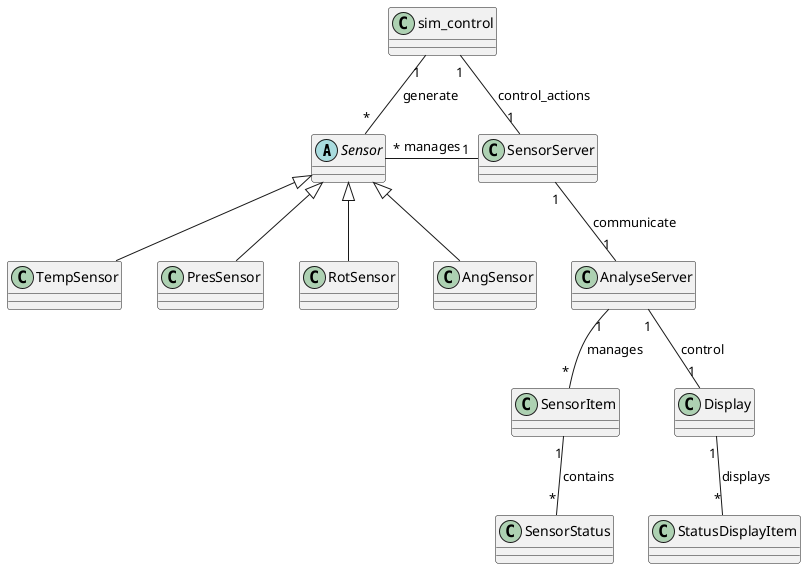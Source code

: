 @startuml

' Abstract class Sensor
abstract class Sensor {}

' Concrete Sensor classes
class TempSensor {}

class PresSensor {}

class RotSensor {}

class AngSensor {}

' SensorServer class
class SensorServer {}

' sim_control class
class sim_control {}

' SensorStatus class
class SensorStatus {}

' SensorItem class
class SensorItem {
}

' StatusDisplayItem class
class StatusDisplayItem {}

' Display class
class Display {}

' AnalyseServer class
class AnalyseServer {}

' Relationships
Sensor <|-- TempSensor
Sensor <|-- PresSensor
Sensor <|-- RotSensor
Sensor <|-- AngSensor

SensorServer "1" -left- "*" Sensor : manages
SensorServer "1" -- "1" AnalyseServer : communicate
AnalyseServer "1" -- "1" Display: control
sim_control "1" -- "*" Sensor : generate
sim_control "1" -- "1" SensorServer : control_actions
SensorItem "1" -- "*" SensorStatus : contains
AnalyseServer "1" -- "*" SensorItem : manages
Display "1" -- "*" StatusDisplayItem : displays

@enduml
